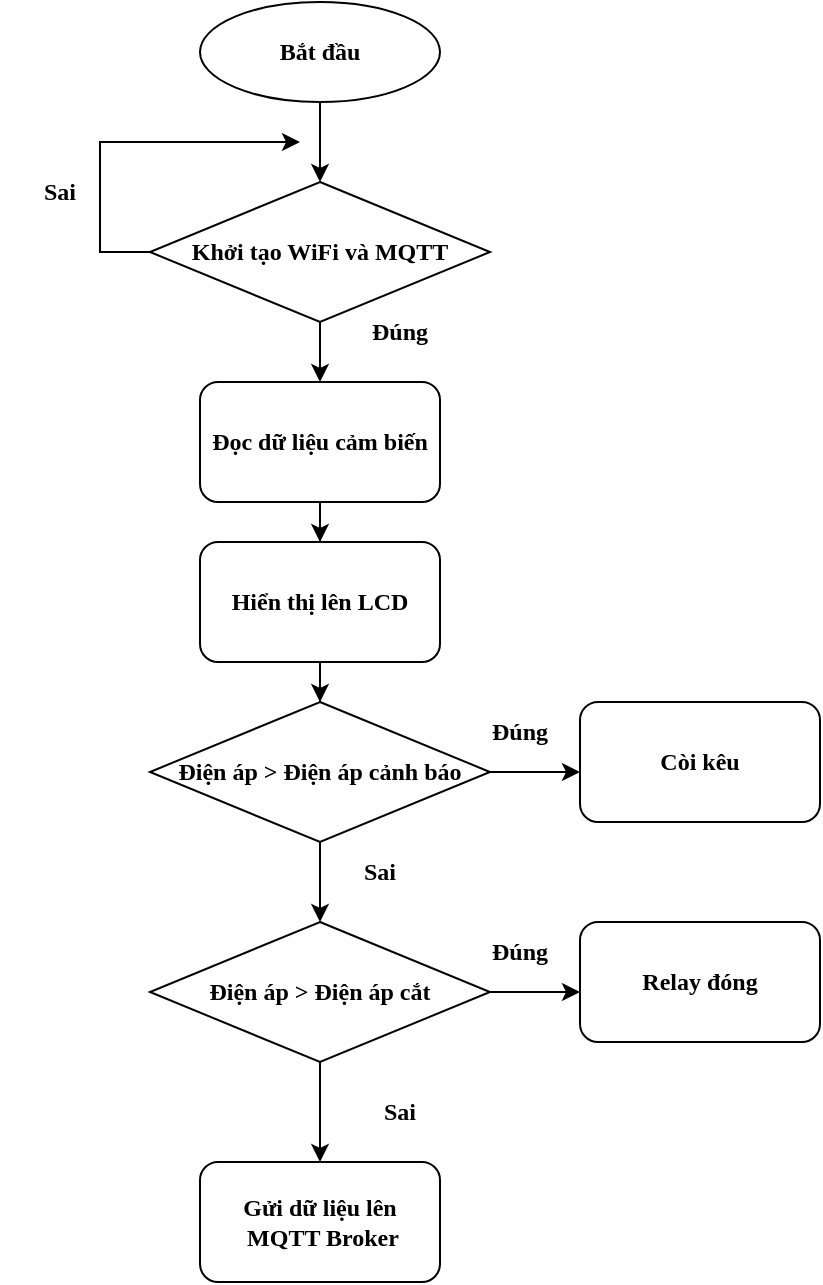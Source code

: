 <mxfile version="18.1.3" type="device"><diagram id="ap8gvJNfdURuV1PScCWN" name="Page-1"><mxGraphModel dx="918" dy="729" grid="1" gridSize="10" guides="1" tooltips="1" connect="1" arrows="1" fold="1" page="1" pageScale="1" pageWidth="850" pageHeight="1100" math="0" shadow="0"><root><mxCell id="0"/><mxCell id="1" parent="0"/><mxCell id="BUbvHeJlaFWXC6qTrC6x-6" style="edgeStyle=orthogonalEdgeStyle;rounded=0;orthogonalLoop=1;jettySize=auto;html=1;fontFamily=Times New Roman;fontStyle=1" parent="1" source="BUbvHeJlaFWXC6qTrC6x-1" edge="1"><mxGeometry relative="1" as="geometry"><mxPoint x="400.0" y="250.0" as="targetPoint"/></mxGeometry></mxCell><mxCell id="BUbvHeJlaFWXC6qTrC6x-1" value="Bắt đầu" style="ellipse;whiteSpace=wrap;html=1;fontStyle=1;fontFamily=Times New Roman;" parent="1" vertex="1"><mxGeometry x="340" y="160" width="120" height="50" as="geometry"/></mxCell><mxCell id="BUbvHeJlaFWXC6qTrC6x-7" style="edgeStyle=orthogonalEdgeStyle;rounded=0;orthogonalLoop=1;jettySize=auto;html=1;fontFamily=Times New Roman;fontStyle=1;entryX=0.5;entryY=0;entryDx=0;entryDy=0;" parent="1" source="BUbvHeJlaFWXC6qTrC6x-2" edge="1" target="BUbvHeJlaFWXC6qTrC6x-5"><mxGeometry relative="1" as="geometry"><mxPoint x="400.0" y="370.0" as="targetPoint"/></mxGeometry></mxCell><mxCell id="BUbvHeJlaFWXC6qTrC6x-19" style="edgeStyle=orthogonalEdgeStyle;rounded=0;orthogonalLoop=1;jettySize=auto;html=1;fontFamily=Times New Roman;fontStyle=1" parent="1" source="BUbvHeJlaFWXC6qTrC6x-2" edge="1"><mxGeometry relative="1" as="geometry"><mxPoint x="390" y="230" as="targetPoint"/><Array as="points"><mxPoint x="290" y="285"/><mxPoint x="290" y="230"/></Array></mxGeometry></mxCell><mxCell id="BUbvHeJlaFWXC6qTrC6x-2" value="Khởi tạo WiFi và MQTT" style="rhombus;whiteSpace=wrap;html=1;fontFamily=Times New Roman;fontStyle=1" parent="1" vertex="1"><mxGeometry x="315" y="250" width="170" height="70" as="geometry"/></mxCell><mxCell id="yNb-KyAuaxM4hokne1K1-3" style="edgeStyle=orthogonalEdgeStyle;rounded=0;orthogonalLoop=1;jettySize=auto;html=1;entryX=0.5;entryY=0;entryDx=0;entryDy=0;" edge="1" parent="1" source="BUbvHeJlaFWXC6qTrC6x-5" target="yNb-KyAuaxM4hokne1K1-1"><mxGeometry relative="1" as="geometry"/></mxCell><mxCell id="BUbvHeJlaFWXC6qTrC6x-5" value="Đọc dữ liệu cảm biến" style="rounded=1;whiteSpace=wrap;html=1;fontFamily=Times New Roman;fontStyle=1" parent="1" vertex="1"><mxGeometry x="340" y="350" width="120" height="60" as="geometry"/></mxCell><mxCell id="BUbvHeJlaFWXC6qTrC6x-15" style="edgeStyle=orthogonalEdgeStyle;rounded=0;orthogonalLoop=1;jettySize=auto;html=1;entryX=0.5;entryY=0;entryDx=0;entryDy=0;fontFamily=Times New Roman;fontStyle=1" parent="1" source="BUbvHeJlaFWXC6qTrC6x-9" target="BUbvHeJlaFWXC6qTrC6x-12" edge="1"><mxGeometry relative="1" as="geometry"/></mxCell><mxCell id="BUbvHeJlaFWXC6qTrC6x-9" value="Điện áp &amp;gt; Điện áp cảnh báo" style="rhombus;whiteSpace=wrap;html=1;fontFamily=Times New Roman;fontStyle=1" parent="1" vertex="1"><mxGeometry x="315" y="510" width="170" height="70" as="geometry"/></mxCell><mxCell id="BUbvHeJlaFWXC6qTrC6x-10" value="" style="endArrow=classic;html=1;rounded=0;fontFamily=Times New Roman;exitX=1;exitY=0.5;exitDx=0;exitDy=0;fontStyle=1" parent="1" source="BUbvHeJlaFWXC6qTrC6x-9" edge="1"><mxGeometry width="50" height="50" relative="1" as="geometry"><mxPoint x="530" y="580" as="sourcePoint"/><mxPoint x="530" y="545" as="targetPoint"/></mxGeometry></mxCell><mxCell id="BUbvHeJlaFWXC6qTrC6x-11" value="Còi kêu" style="rounded=1;whiteSpace=wrap;html=1;fontFamily=Times New Roman;fontStyle=1" parent="1" vertex="1"><mxGeometry x="530" y="510" width="120" height="60" as="geometry"/></mxCell><mxCell id="BUbvHeJlaFWXC6qTrC6x-17" style="edgeStyle=orthogonalEdgeStyle;rounded=0;orthogonalLoop=1;jettySize=auto;html=1;entryX=0.5;entryY=0;entryDx=0;entryDy=0;fontFamily=Times New Roman;fontStyle=1" parent="1" source="BUbvHeJlaFWXC6qTrC6x-12" edge="1"><mxGeometry relative="1" as="geometry"><mxPoint x="400" y="740" as="targetPoint"/></mxGeometry></mxCell><mxCell id="BUbvHeJlaFWXC6qTrC6x-12" value="Điện áp &amp;gt; Điện áp cắt" style="rhombus;whiteSpace=wrap;html=1;fontFamily=Times New Roman;fontStyle=1" parent="1" vertex="1"><mxGeometry x="315" y="620" width="170" height="70" as="geometry"/></mxCell><mxCell id="BUbvHeJlaFWXC6qTrC6x-13" value="" style="endArrow=classic;html=1;rounded=0;fontFamily=Times New Roman;exitX=1;exitY=0.5;exitDx=0;exitDy=0;fontStyle=1" parent="1" source="BUbvHeJlaFWXC6qTrC6x-12" edge="1"><mxGeometry width="50" height="50" relative="1" as="geometry"><mxPoint x="530" y="690" as="sourcePoint"/><mxPoint x="530.0" y="655" as="targetPoint"/></mxGeometry></mxCell><mxCell id="BUbvHeJlaFWXC6qTrC6x-14" value="Relay đóng" style="rounded=1;whiteSpace=wrap;html=1;fontFamily=Times New Roman;fontStyle=1" parent="1" vertex="1"><mxGeometry x="530" y="620" width="120" height="60" as="geometry"/></mxCell><mxCell id="BUbvHeJlaFWXC6qTrC6x-18" value="Sai" style="text;html=1;strokeColor=none;fillColor=none;align=center;verticalAlign=middle;whiteSpace=wrap;rounded=0;fontFamily=Times New Roman;fontStyle=1" parent="1" vertex="1"><mxGeometry x="240" y="240" width="60" height="30" as="geometry"/></mxCell><mxCell id="BUbvHeJlaFWXC6qTrC6x-20" value="Đúng" style="text;html=1;strokeColor=none;fillColor=none;align=center;verticalAlign=middle;whiteSpace=wrap;rounded=0;fontFamily=Times New Roman;fontStyle=1" parent="1" vertex="1"><mxGeometry x="410" y="310" width="60" height="30" as="geometry"/></mxCell><mxCell id="BUbvHeJlaFWXC6qTrC6x-23" value="Gửi dữ liệu lên&lt;br&gt;&amp;nbsp;MQTT Broker" style="rounded=1;whiteSpace=wrap;html=1;fontFamily=Times New Roman;fontStyle=1" parent="1" vertex="1"><mxGeometry x="340" y="740" width="120" height="60" as="geometry"/></mxCell><mxCell id="BUbvHeJlaFWXC6qTrC6x-24" value="Sai" style="text;html=1;strokeColor=none;fillColor=none;align=center;verticalAlign=middle;whiteSpace=wrap;rounded=0;fontFamily=Times New Roman;fontStyle=1" parent="1" vertex="1"><mxGeometry x="410" y="700" width="60" height="30" as="geometry"/></mxCell><mxCell id="BUbvHeJlaFWXC6qTrC6x-25" value="Đúng" style="text;html=1;strokeColor=none;fillColor=none;align=center;verticalAlign=middle;whiteSpace=wrap;rounded=0;fontFamily=Times New Roman;fontStyle=1" parent="1" vertex="1"><mxGeometry x="470" y="620" width="60" height="30" as="geometry"/></mxCell><mxCell id="BUbvHeJlaFWXC6qTrC6x-26" value="Đúng" style="text;html=1;strokeColor=none;fillColor=none;align=center;verticalAlign=middle;whiteSpace=wrap;rounded=0;fontFamily=Times New Roman;fontStyle=1" parent="1" vertex="1"><mxGeometry x="470" y="510" width="60" height="30" as="geometry"/></mxCell><mxCell id="BUbvHeJlaFWXC6qTrC6x-27" value="Sai" style="text;html=1;strokeColor=none;fillColor=none;align=center;verticalAlign=middle;whiteSpace=wrap;rounded=0;fontFamily=Times New Roman;fontStyle=1" parent="1" vertex="1"><mxGeometry x="400" y="580" width="60" height="30" as="geometry"/></mxCell><mxCell id="yNb-KyAuaxM4hokne1K1-4" style="edgeStyle=orthogonalEdgeStyle;rounded=0;orthogonalLoop=1;jettySize=auto;html=1;entryX=0.5;entryY=0;entryDx=0;entryDy=0;" edge="1" parent="1" source="yNb-KyAuaxM4hokne1K1-1" target="BUbvHeJlaFWXC6qTrC6x-9"><mxGeometry relative="1" as="geometry"/></mxCell><mxCell id="yNb-KyAuaxM4hokne1K1-1" value="Hiển thị lên LCD" style="rounded=1;whiteSpace=wrap;html=1;fontFamily=Times New Roman;fontStyle=1" vertex="1" parent="1"><mxGeometry x="340" y="430" width="120" height="60" as="geometry"/></mxCell></root></mxGraphModel></diagram></mxfile>